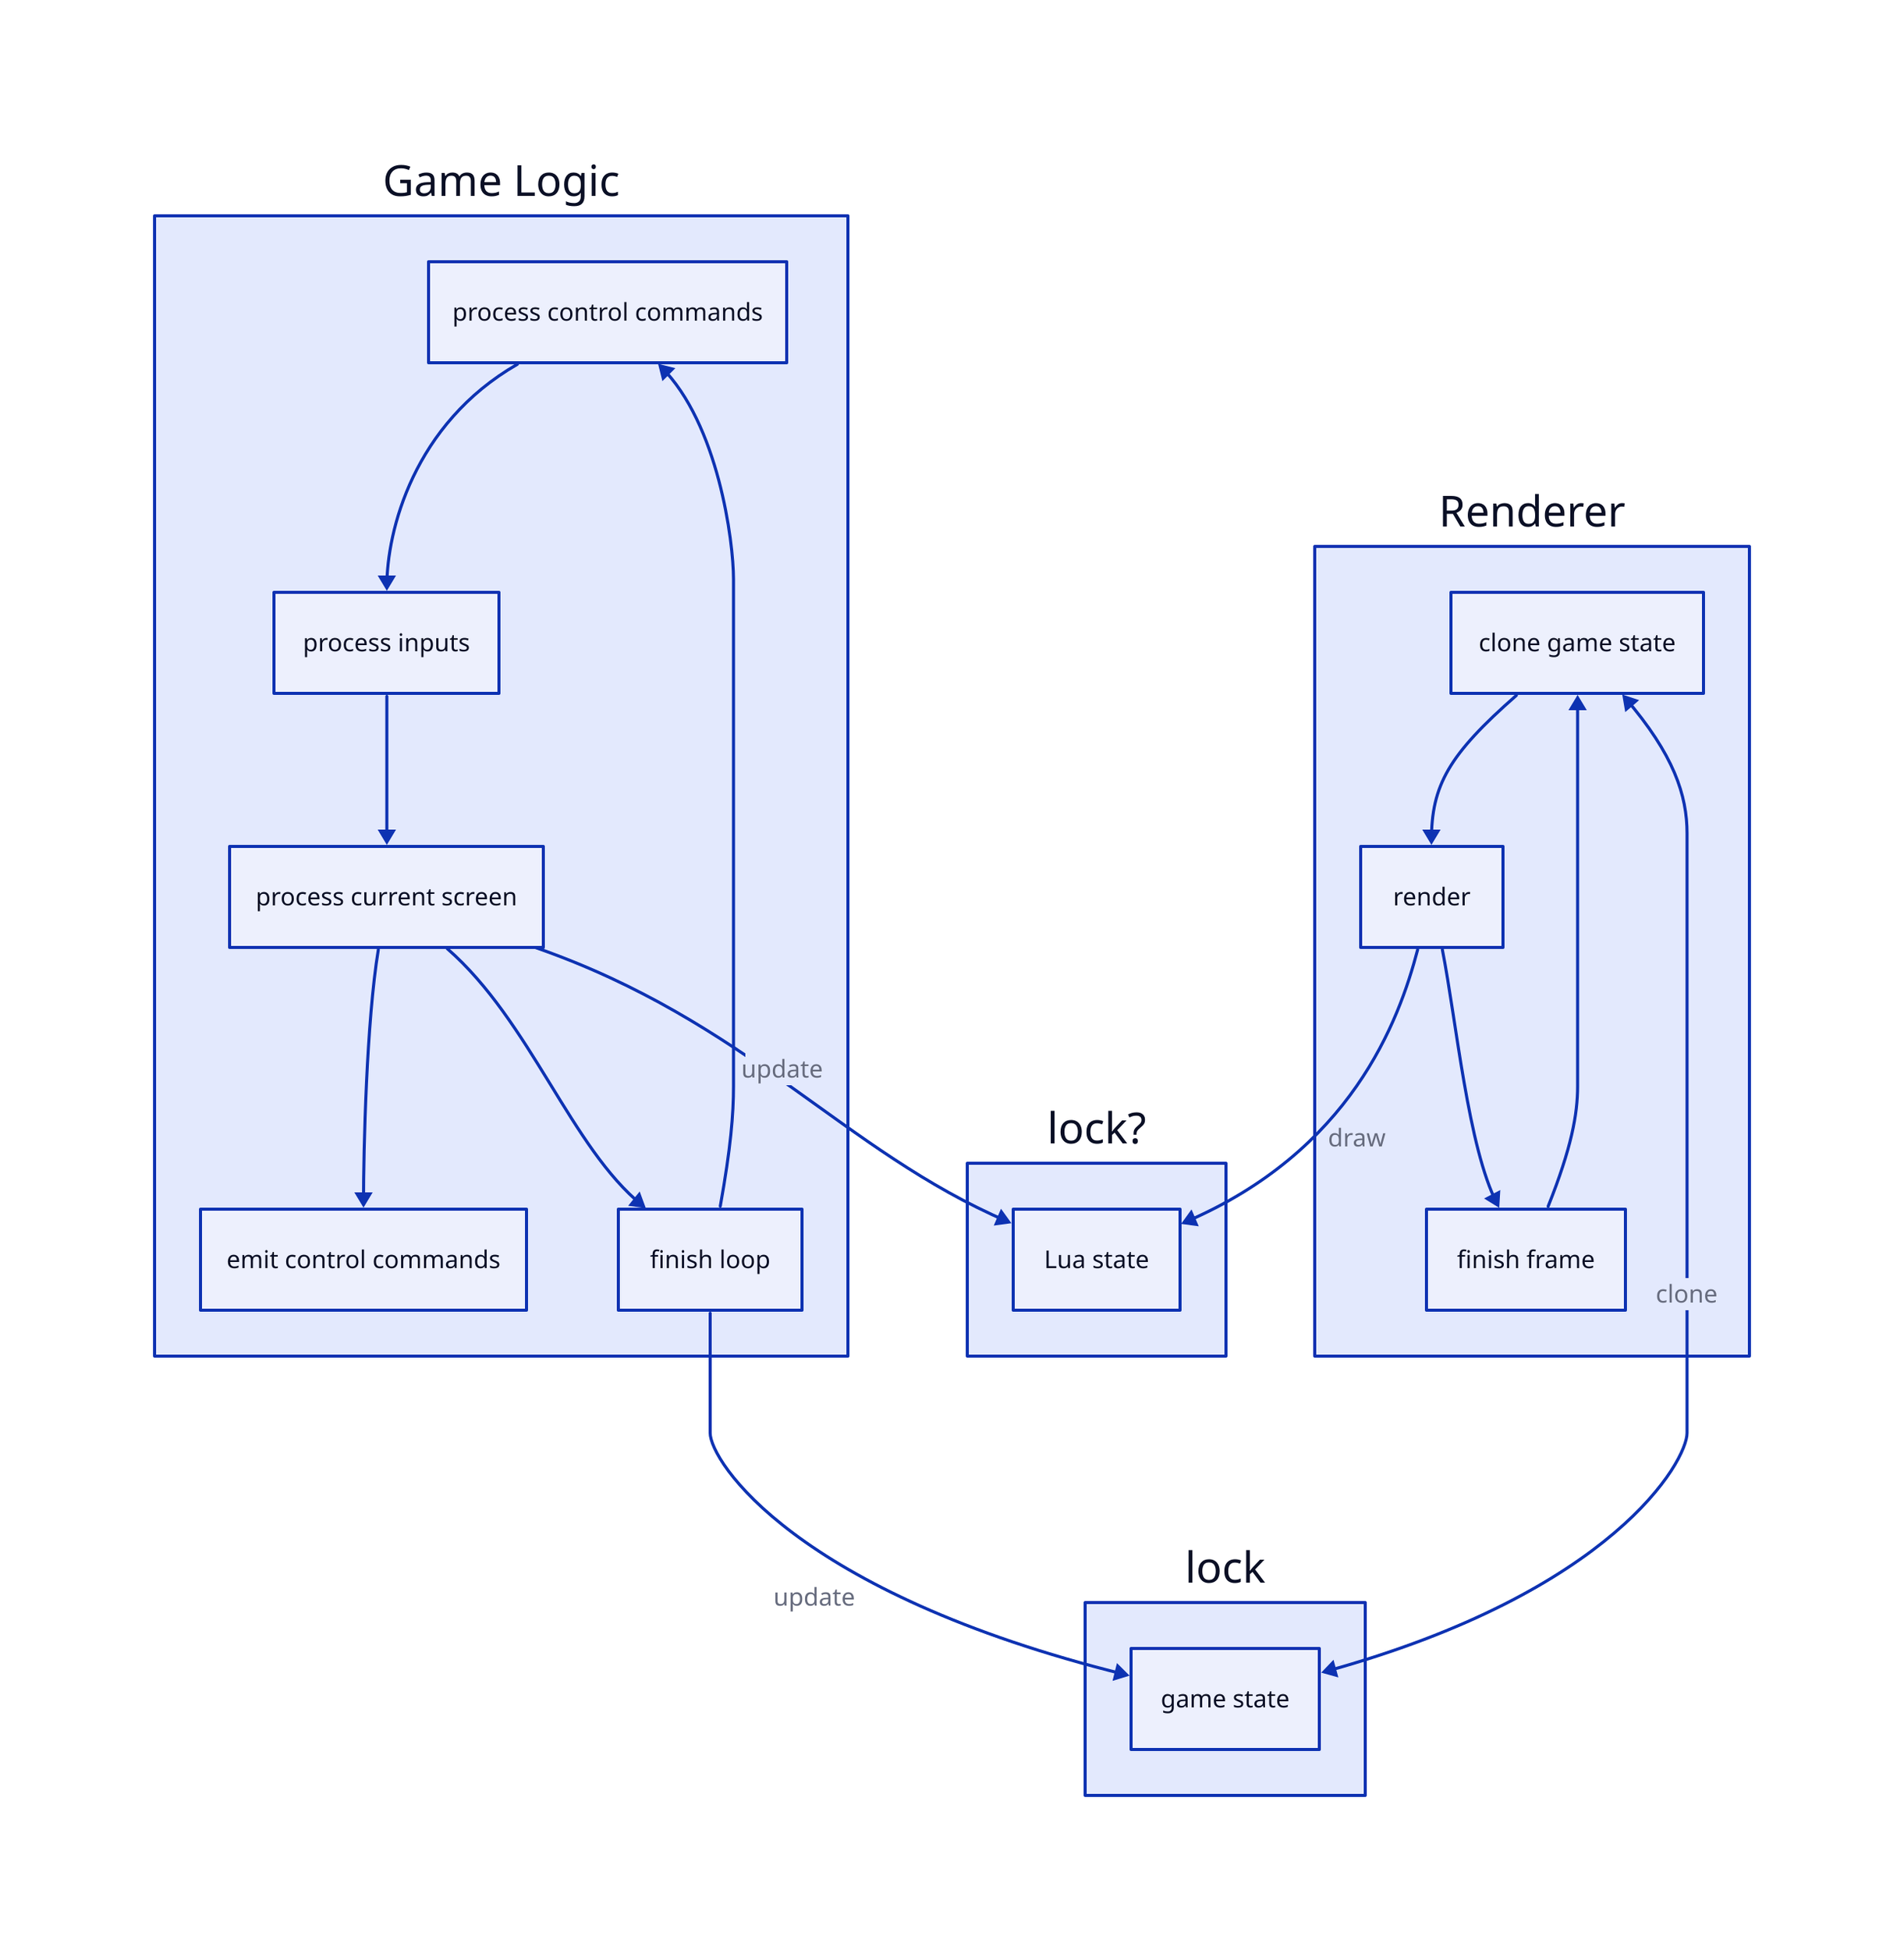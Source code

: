 gfx: Renderer
gl: Game Logic

lock?.lua: Lua state

gl: {
    process control commands -> process inputs -> process current screen -> emit control commands
    process current screen -> finish loop -> process control commands
}

gl.finish loop -> lock.game state : update
gl.process current screen -> lock?.lua : update

gfx: {
    clone game state -> render -> finish frame -> clone game state
}
gfx.render -> lock?.lua : draw
gfx.clone game state <-> lock.game state : clone